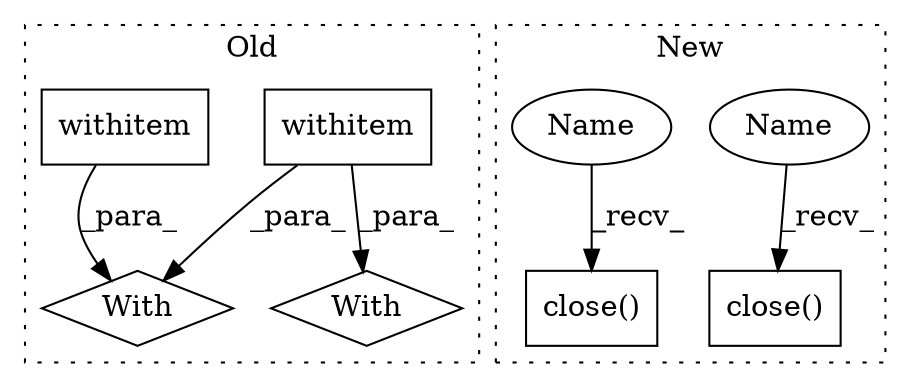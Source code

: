 digraph G {
subgraph cluster0 {
1 [label="withitem" a="49" s="410" l="4" shape="box"];
3 [label="With" a="39" s="3289,3298" l="5,105" shape="diamond"];
4 [label="withitem" a="49" s="3294" l="4" shape="box"];
5 [label="With" a="39" s="405,414" l="5,100" shape="diamond"];
label = "Old";
style="dotted";
}
subgraph cluster1 {
2 [label="close()" a="75" s="2958" l="12" shape="box"];
6 [label="close()" a="75" s="4569" l="12" shape="box"];
7 [label="Name" a="87" s="4569" l="4" shape="ellipse"];
8 [label="Name" a="87" s="2958" l="4" shape="ellipse"];
label = "New";
style="dotted";
}
1 -> 5 [label="_para_"];
1 -> 3 [label="_para_"];
4 -> 3 [label="_para_"];
7 -> 6 [label="_recv_"];
8 -> 2 [label="_recv_"];
}